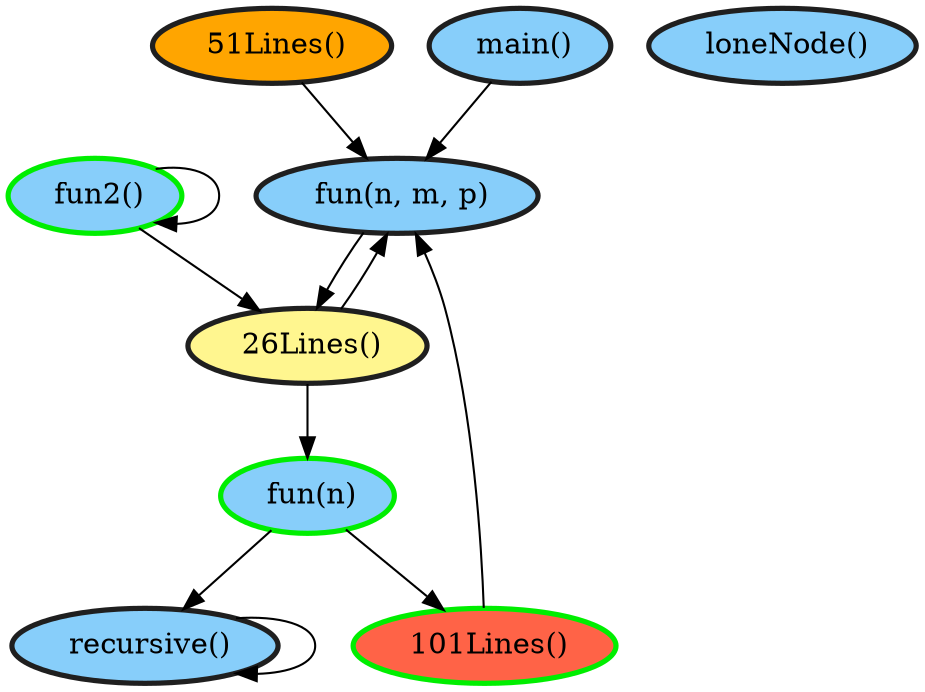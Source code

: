 digraph functionAnalysis {
" fun(n, m, p)"[shape=oval penwidth=2.500000  color=grey12 style=filled fillcolor=lightskyblue] 
" 51Lines()"->" fun(n, m, p)"
" 26Lines()"->" fun(n, m, p)"
" main()"->" fun(n, m, p)"
" 101Lines()"->" fun(n, m, p)"
" 26Lines()"[shape=oval penwidth=2.500000  color=grey12 style=filled fillcolor=khaki1] 
" fun(n, m, p)"->" 26Lines()"
" fun2()"->" 26Lines()"
" 101Lines()"[shape=oval penwidth=2.500000  color=green2 style=filled fillcolor=tomato] 
" fun(n)"->" 101Lines()"
" recursive()"[shape=oval penwidth=2.500000  color=grey12 style=filled fillcolor=lightskyblue] 
" recursive()"->" recursive()"
" fun(n)"->" recursive()"
" fun(n)"[shape=oval penwidth=2.500000  color=green2 style=filled fillcolor=lightskyblue] 
" 26Lines()"->" fun(n)"
" fun2()"[shape=oval penwidth=2.500000  color=green2 style=filled fillcolor=lightskyblue] 
" fun2()"->" fun2()"
" fun2()"[shape=oval penwidth=2.500000  color=green2 style=filled fillcolor=lightskyblue] 
" loneNode()"[shape=oval penwidth=2.500000  color=grey12 style=filled fillcolor=lightskyblue] 
" loneNode()"
" main()"[shape=oval penwidth=2.500000  color=grey12 style=filled fillcolor=lightskyblue] 
" main()"
" fun(n, m, p)"[shape=oval penwidth=2.500000  color=grey12 style=filled fillcolor=lightskyblue] 
" 26Lines()"[shape=oval penwidth=2.500000  color=grey12 style=filled fillcolor=khaki1] 
" fun(n)"[shape=oval penwidth=2.500000  color=green2 style=filled fillcolor=lightskyblue] 
" 51Lines()"[shape=oval penwidth=2.500000  color=grey12 style=filled fillcolor=orange] 
" 51Lines()"
" recursive()"[shape=oval penwidth=2.500000  color=grey12 style=filled fillcolor=lightskyblue] 
" 101Lines()"[shape=oval penwidth=2.500000  color=green2 style=filled fillcolor=tomato] 

}